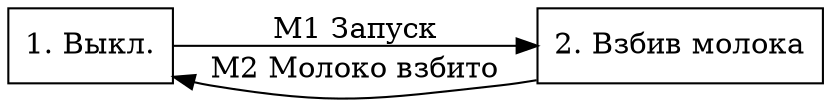 digraph {
    rankdir = LR

    off [shape=box, label="1. Выкл."]
    milk [shape=box, label="2. Взбив молока"]

    off -> milk [label="M1 Запуск"]
    milk -> off [label="M2 Молоко взбито"]
}
